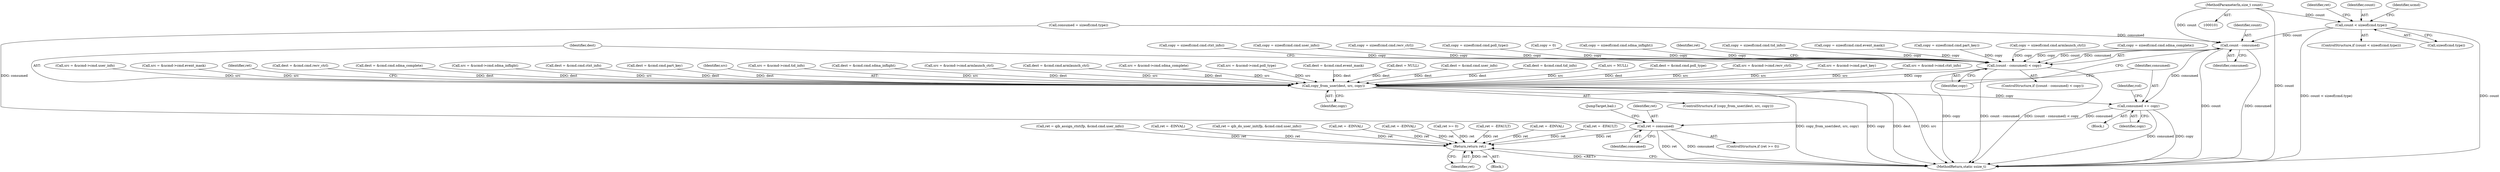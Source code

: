 digraph "0_linux_e6bd18f57aad1a2d1ef40e646d03ed0f2515c9e3_2@API" {
"1000130" [label="(Call,count < sizeof(cmd.type))"];
"1000104" [label="(MethodParameterIn,size_t count)"];
"1000463" [label="(Call,count - consumed)"];
"1000462" [label="(Call,(count - consumed) < copy)"];
"1000474" [label="(Call,copy_from_user(dest, src, copy))"];
"1000484" [label="(Call,consumed += copy)"];
"1000719" [label="(Call,ret = consumed)"];
"1000723" [label="(Return,return ret;)"];
"1000285" [label="(Call,copy = sizeof(cmd.cmd.part_key))"];
"1000512" [label="(Call,ret = qib_assign_ctxt(fp, &cmd.cmd.user_info))"];
"1000188" [label="(Call,dest = &cmd.cmd.user_info)"];
"1000721" [label="(Identifier,consumed)"];
"1000196" [label="(Call,src = &ucmd->cmd.user_info)"];
"1000486" [label="(Identifier,copy)"];
"1000464" [label="(Identifier,count)"];
"1000427" [label="(Call,copy = sizeof(cmd.cmd.event_mask))"];
"1000462" [label="(Call,(count - consumed) < copy)"];
"1000475" [label="(Identifier,dest)"];
"1000349" [label="(Call,copy = sizeof(cmd.cmd.armlaunch_ctrl))"];
"1000267" [label="(Call,dest = &cmd.cmd.tid_info)"];
"1000315" [label="(Call,src = NULL)"];
"1000401" [label="(Call,copy = sizeof(cmd.cmd.sdma_complete))"];
"1000473" [label="(ControlStructure,if (copy_from_user(dest, src, copy)))"];
"1000232" [label="(Call,copy = sizeof(cmd.cmd.ctxt_info))"];
"1000143" [label="(Identifier,ucmd)"];
"1000130" [label="(Call,count < sizeof(cmd.type))"];
"1000167" [label="(Call,consumed = sizeof(cmd.type))"];
"1000331" [label="(Call,dest = &cmd.cmd.poll_type)"];
"1000137" [label="(Call,ret = -EINVAL)"];
"1000222" [label="(Call,src = &ucmd->cmd.recv_ctrl)"];
"1000180" [label="(Call,copy = sizeof(cmd.cmd.user_info))"];
"1000206" [label="(Call,copy = sizeof(cmd.cmd.recv_ctrl))"];
"1000301" [label="(Call,src = &ucmd->cmd.part_key)"];
"1000104" [label="(MethodParameterIn,size_t count)"];
"1000248" [label="(Call,src = &ucmd->cmd.ctxt_info)"];
"1000527" [label="(Call,ret = qib_do_user_init(fp, &cmd.cmd.user_info))"];
"1000323" [label="(Call,copy = sizeof(cmd.cmd.poll_type))"];
"1000485" [label="(Identifier,consumed)"];
"1000466" [label="(Identifier,copy)"];
"1000443" [label="(Call,src = &ucmd->cmd.event_mask)"];
"1000719" [label="(Call,ret = consumed)"];
"1000453" [label="(Call,ret = -EINVAL)"];
"1000474" [label="(Call,copy_from_user(dest, src, copy))"];
"1000480" [label="(Identifier,ret)"];
"1000468" [label="(Call,ret = -EINVAL)"];
"1000716" [label="(Call,ret >= 0)"];
"1000465" [label="(Identifier,consumed)"];
"1000138" [label="(Identifier,ret)"];
"1000214" [label="(Call,dest = &cmd.cmd.recv_ctrl)"];
"1000722" [label="(JumpTarget,bail:)"];
"1000479" [label="(Call,ret = -EFAULT)"];
"1000312" [label="(Call,copy = 0)"];
"1000477" [label="(Identifier,copy)"];
"1000409" [label="(Call,dest = &cmd.cmd.sdma_complete)"];
"1000391" [label="(Call,src = &ucmd->cmd.sdma_inflight)"];
"1000460" [label="(Block,)"];
"1000129" [label="(ControlStructure,if (count < sizeof(cmd.type)))"];
"1000375" [label="(Call,copy = sizeof(cmd.cmd.sdma_inflight))"];
"1000488" [label="(Identifier,rcd)"];
"1000240" [label="(Call,dest = &cmd.cmd.ctxt_info)"];
"1000724" [label="(Identifier,ret)"];
"1000131" [label="(Identifier,count)"];
"1000501" [label="(Call,ret = -EINVAL)"];
"1000461" [label="(ControlStructure,if ((count - consumed) < copy))"];
"1000162" [label="(Call,ret = -EFAULT)"];
"1000293" [label="(Call,dest = &cmd.cmd.part_key)"];
"1000725" [label="(MethodReturn,static ssize_t)"];
"1000476" [label="(Identifier,src)"];
"1000106" [label="(Block,)"];
"1000275" [label="(Call,src = &ucmd->cmd.tid_info)"];
"1000723" [label="(Return,return ret;)"];
"1000383" [label="(Call,dest = &cmd.cmd.sdma_inflight)"];
"1000365" [label="(Call,src = &ucmd->cmd.armlaunch_ctrl)"];
"1000463" [label="(Call,count - consumed)"];
"1000132" [label="(Call,sizeof(cmd.type))"];
"1000715" [label="(ControlStructure,if (ret >= 0))"];
"1000469" [label="(Identifier,ret)"];
"1000357" [label="(Call,dest = &cmd.cmd.armlaunch_ctrl)"];
"1000417" [label="(Call,src = &ucmd->cmd.sdma_complete)"];
"1000339" [label="(Call,src = &ucmd->cmd.poll_type)"];
"1000484" [label="(Call,consumed += copy)"];
"1000259" [label="(Call,copy = sizeof(cmd.cmd.tid_info))"];
"1000435" [label="(Call,dest = &cmd.cmd.event_mask)"];
"1000318" [label="(Call,dest = NULL)"];
"1000720" [label="(Identifier,ret)"];
"1000130" -> "1000129"  [label="AST: "];
"1000130" -> "1000132"  [label="CFG: "];
"1000131" -> "1000130"  [label="AST: "];
"1000132" -> "1000130"  [label="AST: "];
"1000138" -> "1000130"  [label="CFG: "];
"1000143" -> "1000130"  [label="CFG: "];
"1000130" -> "1000725"  [label="DDG: count < sizeof(cmd.type)"];
"1000130" -> "1000725"  [label="DDG: count"];
"1000104" -> "1000130"  [label="DDG: count"];
"1000130" -> "1000463"  [label="DDG: count"];
"1000104" -> "1000101"  [label="AST: "];
"1000104" -> "1000725"  [label="DDG: count"];
"1000104" -> "1000463"  [label="DDG: count"];
"1000463" -> "1000462"  [label="AST: "];
"1000463" -> "1000465"  [label="CFG: "];
"1000464" -> "1000463"  [label="AST: "];
"1000465" -> "1000463"  [label="AST: "];
"1000466" -> "1000463"  [label="CFG: "];
"1000463" -> "1000725"  [label="DDG: consumed"];
"1000463" -> "1000725"  [label="DDG: count"];
"1000463" -> "1000462"  [label="DDG: count"];
"1000463" -> "1000462"  [label="DDG: consumed"];
"1000167" -> "1000463"  [label="DDG: consumed"];
"1000463" -> "1000484"  [label="DDG: consumed"];
"1000462" -> "1000461"  [label="AST: "];
"1000462" -> "1000466"  [label="CFG: "];
"1000466" -> "1000462"  [label="AST: "];
"1000469" -> "1000462"  [label="CFG: "];
"1000475" -> "1000462"  [label="CFG: "];
"1000462" -> "1000725"  [label="DDG: count - consumed"];
"1000462" -> "1000725"  [label="DDG: (count - consumed) < copy"];
"1000462" -> "1000725"  [label="DDG: copy"];
"1000427" -> "1000462"  [label="DDG: copy"];
"1000375" -> "1000462"  [label="DDG: copy"];
"1000232" -> "1000462"  [label="DDG: copy"];
"1000180" -> "1000462"  [label="DDG: copy"];
"1000206" -> "1000462"  [label="DDG: copy"];
"1000349" -> "1000462"  [label="DDG: copy"];
"1000323" -> "1000462"  [label="DDG: copy"];
"1000285" -> "1000462"  [label="DDG: copy"];
"1000259" -> "1000462"  [label="DDG: copy"];
"1000312" -> "1000462"  [label="DDG: copy"];
"1000401" -> "1000462"  [label="DDG: copy"];
"1000462" -> "1000474"  [label="DDG: copy"];
"1000474" -> "1000473"  [label="AST: "];
"1000474" -> "1000477"  [label="CFG: "];
"1000475" -> "1000474"  [label="AST: "];
"1000476" -> "1000474"  [label="AST: "];
"1000477" -> "1000474"  [label="AST: "];
"1000480" -> "1000474"  [label="CFG: "];
"1000485" -> "1000474"  [label="CFG: "];
"1000474" -> "1000725"  [label="DDG: src"];
"1000474" -> "1000725"  [label="DDG: copy_from_user(dest, src, copy)"];
"1000474" -> "1000725"  [label="DDG: copy"];
"1000474" -> "1000725"  [label="DDG: dest"];
"1000435" -> "1000474"  [label="DDG: dest"];
"1000293" -> "1000474"  [label="DDG: dest"];
"1000383" -> "1000474"  [label="DDG: dest"];
"1000357" -> "1000474"  [label="DDG: dest"];
"1000409" -> "1000474"  [label="DDG: dest"];
"1000214" -> "1000474"  [label="DDG: dest"];
"1000240" -> "1000474"  [label="DDG: dest"];
"1000318" -> "1000474"  [label="DDG: dest"];
"1000188" -> "1000474"  [label="DDG: dest"];
"1000331" -> "1000474"  [label="DDG: dest"];
"1000267" -> "1000474"  [label="DDG: dest"];
"1000222" -> "1000474"  [label="DDG: src"];
"1000391" -> "1000474"  [label="DDG: src"];
"1000315" -> "1000474"  [label="DDG: src"];
"1000301" -> "1000474"  [label="DDG: src"];
"1000196" -> "1000474"  [label="DDG: src"];
"1000339" -> "1000474"  [label="DDG: src"];
"1000365" -> "1000474"  [label="DDG: src"];
"1000417" -> "1000474"  [label="DDG: src"];
"1000275" -> "1000474"  [label="DDG: src"];
"1000443" -> "1000474"  [label="DDG: src"];
"1000248" -> "1000474"  [label="DDG: src"];
"1000474" -> "1000484"  [label="DDG: copy"];
"1000484" -> "1000460"  [label="AST: "];
"1000484" -> "1000486"  [label="CFG: "];
"1000485" -> "1000484"  [label="AST: "];
"1000486" -> "1000484"  [label="AST: "];
"1000488" -> "1000484"  [label="CFG: "];
"1000484" -> "1000725"  [label="DDG: copy"];
"1000484" -> "1000725"  [label="DDG: consumed"];
"1000484" -> "1000719"  [label="DDG: consumed"];
"1000719" -> "1000715"  [label="AST: "];
"1000719" -> "1000721"  [label="CFG: "];
"1000720" -> "1000719"  [label="AST: "];
"1000721" -> "1000719"  [label="AST: "];
"1000722" -> "1000719"  [label="CFG: "];
"1000719" -> "1000725"  [label="DDG: consumed"];
"1000719" -> "1000725"  [label="DDG: ret"];
"1000167" -> "1000719"  [label="DDG: consumed"];
"1000719" -> "1000723"  [label="DDG: ret"];
"1000723" -> "1000106"  [label="AST: "];
"1000723" -> "1000724"  [label="CFG: "];
"1000724" -> "1000723"  [label="AST: "];
"1000725" -> "1000723"  [label="CFG: "];
"1000723" -> "1000725"  [label="DDG: <RET>"];
"1000724" -> "1000723"  [label="DDG: ret"];
"1000512" -> "1000723"  [label="DDG: ret"];
"1000527" -> "1000723"  [label="DDG: ret"];
"1000716" -> "1000723"  [label="DDG: ret"];
"1000479" -> "1000723"  [label="DDG: ret"];
"1000137" -> "1000723"  [label="DDG: ret"];
"1000501" -> "1000723"  [label="DDG: ret"];
"1000468" -> "1000723"  [label="DDG: ret"];
"1000162" -> "1000723"  [label="DDG: ret"];
"1000453" -> "1000723"  [label="DDG: ret"];
}
